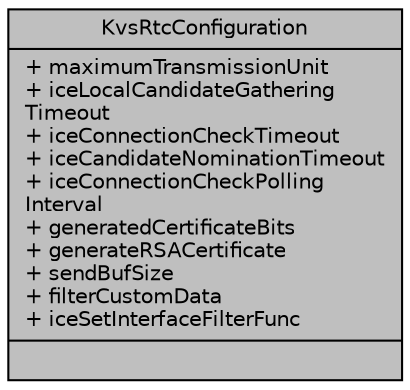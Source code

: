 digraph "KvsRtcConfiguration"
{
 // LATEX_PDF_SIZE
  edge [fontname="Helvetica",fontsize="10",labelfontname="Helvetica",labelfontsize="10"];
  node [fontname="Helvetica",fontsize="10",shape=record];
  Node1 [label="{KvsRtcConfiguration\n|+ maximumTransmissionUnit\l+ iceLocalCandidateGathering\lTimeout\l+ iceConnectionCheckTimeout\l+ iceCandidateNominationTimeout\l+ iceConnectionCheckPolling\lInterval\l+ generatedCertificateBits\l+ generateRSACertificate\l+ sendBufSize\l+ filterCustomData\l+ iceSetInterfaceFilterFunc\l|}",height=0.2,width=0.4,color="black", fillcolor="grey75", style="filled", fontcolor="black",tooltip=" "];
}
